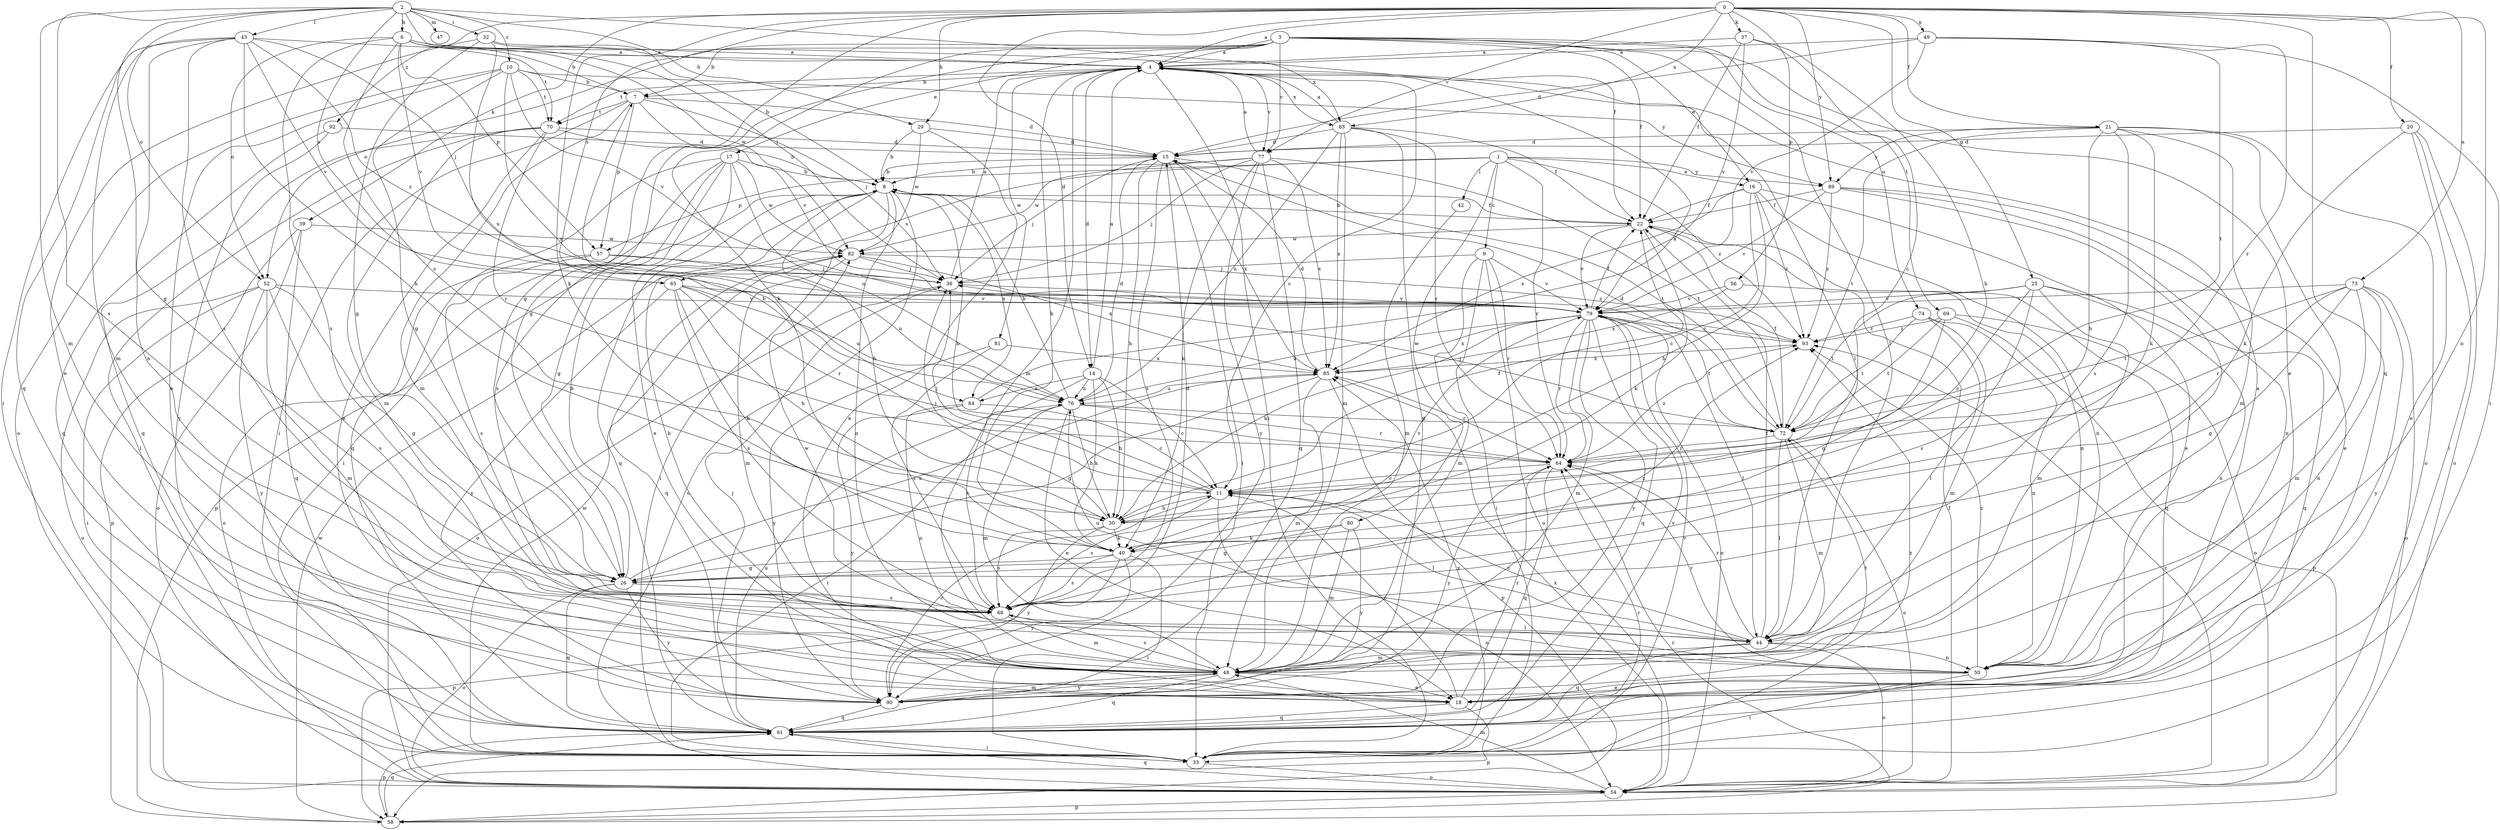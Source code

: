 strict digraph  {
0;
1;
2;
3;
4;
6;
7;
8;
9;
10;
11;
14;
15;
16;
17;
18;
20;
21;
22;
25;
26;
29;
30;
32;
33;
36;
37;
39;
40;
42;
43;
44;
47;
48;
49;
50;
52;
54;
56;
57;
58;
61;
64;
65;
68;
69;
70;
72;
73;
74;
76;
77;
79;
80;
81;
82;
83;
84;
85;
89;
90;
92;
93;
0 -> 4  [label=a];
0 -> 14  [label=d];
0 -> 20  [label=f];
0 -> 21  [label=f];
0 -> 25  [label=g];
0 -> 26  [label=g];
0 -> 29  [label=h];
0 -> 37  [label=k];
0 -> 39  [label=k];
0 -> 40  [label=k];
0 -> 49  [label=n];
0 -> 50  [label=n];
0 -> 56  [label=p];
0 -> 61  [label=q];
0 -> 65  [label=s];
0 -> 73  [label=u];
0 -> 77  [label=v];
0 -> 83  [label=x];
0 -> 89  [label=y];
0 -> 92  [label=z];
1 -> 9  [label=c];
1 -> 16  [label=e];
1 -> 42  [label=l];
1 -> 57  [label=p];
1 -> 64  [label=r];
1 -> 65  [label=s];
1 -> 80  [label=w];
1 -> 89  [label=y];
1 -> 93  [label=z];
2 -> 6  [label=b];
2 -> 10  [label=c];
2 -> 22  [label=f];
2 -> 26  [label=g];
2 -> 29  [label=h];
2 -> 32  [label=i];
2 -> 36  [label=j];
2 -> 43  [label=l];
2 -> 47  [label=m];
2 -> 48  [label=m];
2 -> 52  [label=o];
2 -> 65  [label=s];
2 -> 68  [label=s];
3 -> 4  [label=a];
3 -> 7  [label=b];
3 -> 16  [label=e];
3 -> 17  [label=e];
3 -> 18  [label=e];
3 -> 22  [label=f];
3 -> 26  [label=g];
3 -> 40  [label=k];
3 -> 44  [label=l];
3 -> 52  [label=o];
3 -> 69  [label=t];
3 -> 74  [label=u];
3 -> 77  [label=v];
4 -> 7  [label=b];
4 -> 11  [label=c];
4 -> 14  [label=d];
4 -> 33  [label=i];
4 -> 40  [label=k];
4 -> 44  [label=l];
4 -> 48  [label=m];
4 -> 70  [label=t];
4 -> 77  [label=v];
4 -> 81  [label=w];
4 -> 83  [label=x];
6 -> 4  [label=a];
6 -> 7  [label=b];
6 -> 11  [label=c];
6 -> 52  [label=o];
6 -> 57  [label=p];
6 -> 68  [label=s];
6 -> 70  [label=t];
6 -> 79  [label=v];
6 -> 82  [label=w];
6 -> 83  [label=x];
7 -> 15  [label=d];
7 -> 33  [label=i];
7 -> 36  [label=j];
7 -> 48  [label=m];
7 -> 57  [label=p];
7 -> 70  [label=t];
7 -> 79  [label=v];
8 -> 22  [label=f];
8 -> 30  [label=h];
8 -> 33  [label=i];
8 -> 50  [label=n];
8 -> 54  [label=o];
8 -> 58  [label=p];
8 -> 61  [label=q];
8 -> 84  [label=x];
9 -> 33  [label=i];
9 -> 36  [label=j];
9 -> 48  [label=m];
9 -> 54  [label=o];
9 -> 64  [label=r];
9 -> 79  [label=v];
10 -> 7  [label=b];
10 -> 18  [label=e];
10 -> 26  [label=g];
10 -> 54  [label=o];
10 -> 70  [label=t];
10 -> 79  [label=v];
10 -> 84  [label=x];
10 -> 89  [label=y];
11 -> 7  [label=b];
11 -> 8  [label=b];
11 -> 30  [label=h];
11 -> 36  [label=j];
11 -> 44  [label=l];
11 -> 54  [label=o];
11 -> 68  [label=s];
14 -> 4  [label=a];
14 -> 11  [label=c];
14 -> 30  [label=h];
14 -> 40  [label=k];
14 -> 68  [label=s];
14 -> 76  [label=u];
14 -> 84  [label=x];
15 -> 8  [label=b];
15 -> 30  [label=h];
15 -> 33  [label=i];
15 -> 36  [label=j];
15 -> 68  [label=s];
15 -> 72  [label=t];
15 -> 85  [label=x];
16 -> 11  [label=c];
16 -> 18  [label=e];
16 -> 22  [label=f];
16 -> 30  [label=h];
16 -> 50  [label=n];
16 -> 85  [label=x];
16 -> 93  [label=z];
17 -> 8  [label=b];
17 -> 18  [label=e];
17 -> 26  [label=g];
17 -> 33  [label=i];
17 -> 61  [label=q];
17 -> 68  [label=s];
17 -> 76  [label=u];
17 -> 82  [label=w];
18 -> 4  [label=a];
18 -> 11  [label=c];
18 -> 58  [label=p];
18 -> 61  [label=q];
18 -> 64  [label=r];
20 -> 15  [label=d];
20 -> 18  [label=e];
20 -> 33  [label=i];
20 -> 40  [label=k];
20 -> 54  [label=o];
21 -> 15  [label=d];
21 -> 30  [label=h];
21 -> 40  [label=k];
21 -> 44  [label=l];
21 -> 48  [label=m];
21 -> 54  [label=o];
21 -> 68  [label=s];
21 -> 72  [label=t];
21 -> 89  [label=y];
22 -> 8  [label=b];
22 -> 40  [label=k];
22 -> 50  [label=n];
22 -> 79  [label=v];
22 -> 82  [label=w];
25 -> 11  [label=c];
25 -> 48  [label=m];
25 -> 50  [label=n];
25 -> 61  [label=q];
25 -> 68  [label=s];
25 -> 72  [label=t];
25 -> 79  [label=v];
26 -> 8  [label=b];
26 -> 54  [label=o];
26 -> 61  [label=q];
26 -> 68  [label=s];
26 -> 85  [label=x];
26 -> 90  [label=y];
29 -> 8  [label=b];
29 -> 15  [label=d];
29 -> 18  [label=e];
29 -> 82  [label=w];
30 -> 22  [label=f];
30 -> 36  [label=j];
30 -> 40  [label=k];
30 -> 68  [label=s];
30 -> 90  [label=y];
32 -> 4  [label=a];
32 -> 8  [label=b];
32 -> 18  [label=e];
32 -> 26  [label=g];
32 -> 76  [label=u];
33 -> 54  [label=o];
33 -> 64  [label=r];
33 -> 79  [label=v];
33 -> 82  [label=w];
33 -> 85  [label=x];
33 -> 93  [label=z];
36 -> 4  [label=a];
36 -> 54  [label=o];
36 -> 79  [label=v];
37 -> 4  [label=a];
37 -> 11  [label=c];
37 -> 22  [label=f];
37 -> 30  [label=h];
37 -> 79  [label=v];
39 -> 54  [label=o];
39 -> 58  [label=p];
39 -> 61  [label=q];
39 -> 82  [label=w];
40 -> 26  [label=g];
40 -> 33  [label=i];
40 -> 58  [label=p];
40 -> 68  [label=s];
40 -> 79  [label=v];
40 -> 90  [label=y];
42 -> 48  [label=m];
43 -> 4  [label=a];
43 -> 30  [label=h];
43 -> 33  [label=i];
43 -> 36  [label=j];
43 -> 48  [label=m];
43 -> 50  [label=n];
43 -> 61  [label=q];
43 -> 68  [label=s];
43 -> 79  [label=v];
43 -> 93  [label=z];
44 -> 11  [label=c];
44 -> 22  [label=f];
44 -> 48  [label=m];
44 -> 50  [label=n];
44 -> 54  [label=o];
44 -> 61  [label=q];
44 -> 64  [label=r];
44 -> 76  [label=u];
44 -> 82  [label=w];
48 -> 8  [label=b];
48 -> 18  [label=e];
48 -> 61  [label=q];
48 -> 68  [label=s];
48 -> 90  [label=y];
49 -> 4  [label=a];
49 -> 15  [label=d];
49 -> 33  [label=i];
49 -> 64  [label=r];
49 -> 72  [label=t];
49 -> 79  [label=v];
50 -> 18  [label=e];
50 -> 33  [label=i];
50 -> 64  [label=r];
50 -> 93  [label=z];
52 -> 26  [label=g];
52 -> 33  [label=i];
52 -> 48  [label=m];
52 -> 54  [label=o];
52 -> 68  [label=s];
52 -> 79  [label=v];
52 -> 90  [label=y];
54 -> 22  [label=f];
54 -> 48  [label=m];
54 -> 58  [label=p];
54 -> 61  [label=q];
54 -> 85  [label=x];
54 -> 93  [label=z];
56 -> 61  [label=q];
56 -> 79  [label=v];
56 -> 85  [label=x];
57 -> 36  [label=j];
57 -> 54  [label=o];
57 -> 68  [label=s];
57 -> 76  [label=u];
58 -> 61  [label=q];
58 -> 64  [label=r];
58 -> 82  [label=w];
61 -> 33  [label=i];
61 -> 58  [label=p];
61 -> 76  [label=u];
61 -> 79  [label=v];
64 -> 11  [label=c];
64 -> 61  [label=q];
64 -> 90  [label=y];
64 -> 93  [label=z];
65 -> 30  [label=h];
65 -> 40  [label=k];
65 -> 64  [label=r];
65 -> 68  [label=s];
65 -> 76  [label=u];
65 -> 79  [label=v];
65 -> 90  [label=y];
68 -> 15  [label=d];
68 -> 44  [label=l];
68 -> 48  [label=m];
68 -> 93  [label=z];
69 -> 26  [label=g];
69 -> 54  [label=o];
69 -> 58  [label=p];
69 -> 72  [label=t];
69 -> 93  [label=z];
70 -> 8  [label=b];
70 -> 15  [label=d];
70 -> 18  [label=e];
70 -> 33  [label=i];
70 -> 48  [label=m];
70 -> 61  [label=q];
70 -> 64  [label=r];
72 -> 15  [label=d];
72 -> 22  [label=f];
72 -> 36  [label=j];
72 -> 44  [label=l];
72 -> 48  [label=m];
72 -> 54  [label=o];
72 -> 64  [label=r];
73 -> 26  [label=g];
73 -> 48  [label=m];
73 -> 50  [label=n];
73 -> 54  [label=o];
73 -> 64  [label=r];
73 -> 72  [label=t];
73 -> 79  [label=v];
73 -> 90  [label=y];
74 -> 44  [label=l];
74 -> 48  [label=m];
74 -> 50  [label=n];
74 -> 72  [label=t];
74 -> 93  [label=z];
76 -> 8  [label=b];
76 -> 15  [label=d];
76 -> 18  [label=e];
76 -> 30  [label=h];
76 -> 33  [label=i];
76 -> 48  [label=m];
76 -> 64  [label=r];
76 -> 72  [label=t];
77 -> 4  [label=a];
77 -> 8  [label=b];
77 -> 36  [label=j];
77 -> 40  [label=k];
77 -> 61  [label=q];
77 -> 72  [label=t];
77 -> 82  [label=w];
77 -> 85  [label=x];
77 -> 90  [label=y];
79 -> 22  [label=f];
79 -> 30  [label=h];
79 -> 44  [label=l];
79 -> 48  [label=m];
79 -> 54  [label=o];
79 -> 61  [label=q];
79 -> 64  [label=r];
79 -> 72  [label=t];
79 -> 76  [label=u];
79 -> 85  [label=x];
79 -> 90  [label=y];
79 -> 93  [label=z];
80 -> 26  [label=g];
80 -> 40  [label=k];
80 -> 48  [label=m];
80 -> 90  [label=y];
81 -> 68  [label=s];
81 -> 85  [label=x];
81 -> 90  [label=y];
82 -> 36  [label=j];
82 -> 48  [label=m];
82 -> 61  [label=q];
82 -> 85  [label=x];
82 -> 93  [label=z];
83 -> 4  [label=a];
83 -> 15  [label=d];
83 -> 22  [label=f];
83 -> 48  [label=m];
83 -> 64  [label=r];
83 -> 76  [label=u];
83 -> 85  [label=x];
83 -> 90  [label=y];
84 -> 4  [label=a];
84 -> 11  [label=c];
84 -> 50  [label=n];
84 -> 90  [label=y];
85 -> 15  [label=d];
85 -> 26  [label=g];
85 -> 48  [label=m];
85 -> 58  [label=p];
85 -> 64  [label=r];
85 -> 76  [label=u];
89 -> 18  [label=e];
89 -> 22  [label=f];
89 -> 44  [label=l];
89 -> 50  [label=n];
89 -> 79  [label=v];
89 -> 93  [label=z];
90 -> 11  [label=c];
90 -> 36  [label=j];
90 -> 48  [label=m];
90 -> 61  [label=q];
90 -> 72  [label=t];
92 -> 15  [label=d];
92 -> 61  [label=q];
92 -> 90  [label=y];
93 -> 85  [label=x];
}
